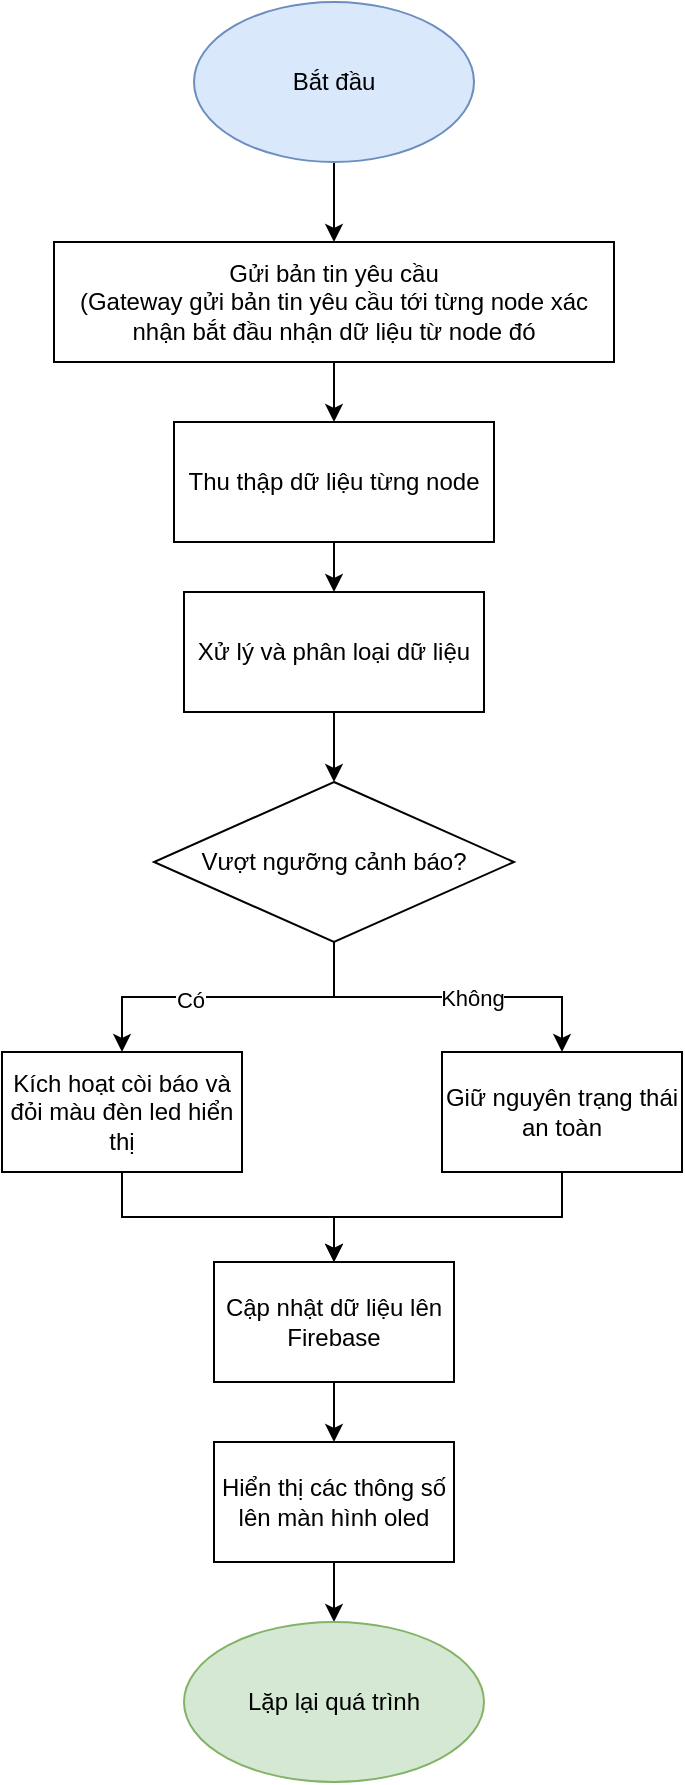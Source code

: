 <mxfile version="26.0.1">
  <diagram name="Trang-1" id="-CAOF1WwF_2kqHNmFxZV">
    <mxGraphModel dx="1042" dy="565" grid="1" gridSize="10" guides="1" tooltips="1" connect="1" arrows="1" fold="1" page="1" pageScale="1" pageWidth="827" pageHeight="1169" math="0" shadow="0">
      <root>
        <mxCell id="0" />
        <mxCell id="1" parent="0" />
        <mxCell id="ivHFTO1iDbek3n36oCr3-3" value="" style="edgeStyle=orthogonalEdgeStyle;rounded=0;orthogonalLoop=1;jettySize=auto;html=1;" edge="1" parent="1" source="ivHFTO1iDbek3n36oCr3-1" target="ivHFTO1iDbek3n36oCr3-2">
          <mxGeometry relative="1" as="geometry" />
        </mxCell>
        <mxCell id="ivHFTO1iDbek3n36oCr3-1" value="Bắt đầu" style="ellipse;whiteSpace=wrap;html=1;fillColor=#dae8fc;strokeColor=#6c8ebf;" vertex="1" parent="1">
          <mxGeometry x="340" y="260" width="140" height="80" as="geometry" />
        </mxCell>
        <mxCell id="ivHFTO1iDbek3n36oCr3-5" value="" style="edgeStyle=orthogonalEdgeStyle;rounded=0;orthogonalLoop=1;jettySize=auto;html=1;" edge="1" parent="1" source="ivHFTO1iDbek3n36oCr3-2" target="ivHFTO1iDbek3n36oCr3-4">
          <mxGeometry relative="1" as="geometry" />
        </mxCell>
        <mxCell id="ivHFTO1iDbek3n36oCr3-2" value="Gửi bản tin yêu cầu&lt;div&gt;(Gateway gửi bản tin yêu cầu tới từng node xác nhận bắt đầu nhận dữ liệu từ node đó&lt;/div&gt;" style="whiteSpace=wrap;html=1;" vertex="1" parent="1">
          <mxGeometry x="270" y="380" width="280" height="60" as="geometry" />
        </mxCell>
        <mxCell id="ivHFTO1iDbek3n36oCr3-7" value="" style="edgeStyle=orthogonalEdgeStyle;rounded=0;orthogonalLoop=1;jettySize=auto;html=1;" edge="1" parent="1" source="ivHFTO1iDbek3n36oCr3-4" target="ivHFTO1iDbek3n36oCr3-6">
          <mxGeometry relative="1" as="geometry" />
        </mxCell>
        <mxCell id="ivHFTO1iDbek3n36oCr3-4" value="Thu thập dữ liệu từng node" style="whiteSpace=wrap;html=1;" vertex="1" parent="1">
          <mxGeometry x="330" y="470" width="160" height="60" as="geometry" />
        </mxCell>
        <mxCell id="ivHFTO1iDbek3n36oCr3-9" value="" style="edgeStyle=orthogonalEdgeStyle;rounded=0;orthogonalLoop=1;jettySize=auto;html=1;" edge="1" parent="1" source="ivHFTO1iDbek3n36oCr3-6" target="ivHFTO1iDbek3n36oCr3-8">
          <mxGeometry relative="1" as="geometry" />
        </mxCell>
        <mxCell id="ivHFTO1iDbek3n36oCr3-6" value="Xử lý và phân loại dữ liệu" style="whiteSpace=wrap;html=1;" vertex="1" parent="1">
          <mxGeometry x="335" y="555" width="150" height="60" as="geometry" />
        </mxCell>
        <mxCell id="ivHFTO1iDbek3n36oCr3-11" value="" style="edgeStyle=orthogonalEdgeStyle;rounded=0;orthogonalLoop=1;jettySize=auto;html=1;" edge="1" parent="1" source="ivHFTO1iDbek3n36oCr3-8" target="ivHFTO1iDbek3n36oCr3-10">
          <mxGeometry relative="1" as="geometry" />
        </mxCell>
        <mxCell id="ivHFTO1iDbek3n36oCr3-12" value="Có" style="edgeLabel;html=1;align=center;verticalAlign=middle;resizable=0;points=[];" vertex="1" connectable="0" parent="ivHFTO1iDbek3n36oCr3-11">
          <mxGeometry x="0.058" y="1" relative="1" as="geometry">
            <mxPoint x="-15" as="offset" />
          </mxGeometry>
        </mxCell>
        <mxCell id="ivHFTO1iDbek3n36oCr3-14" value="" style="edgeStyle=orthogonalEdgeStyle;rounded=0;orthogonalLoop=1;jettySize=auto;html=1;" edge="1" parent="1" source="ivHFTO1iDbek3n36oCr3-8" target="ivHFTO1iDbek3n36oCr3-13">
          <mxGeometry relative="1" as="geometry" />
        </mxCell>
        <mxCell id="ivHFTO1iDbek3n36oCr3-15" value="Không" style="edgeLabel;html=1;align=center;verticalAlign=middle;resizable=0;points=[];" vertex="1" connectable="0" parent="ivHFTO1iDbek3n36oCr3-14">
          <mxGeometry x="-0.294" y="3" relative="1" as="geometry">
            <mxPoint x="37" y="3" as="offset" />
          </mxGeometry>
        </mxCell>
        <mxCell id="ivHFTO1iDbek3n36oCr3-8" value="Vượt ngưỡng cảnh báo?" style="rhombus;whiteSpace=wrap;html=1;" vertex="1" parent="1">
          <mxGeometry x="320" y="650" width="180" height="80" as="geometry" />
        </mxCell>
        <mxCell id="ivHFTO1iDbek3n36oCr3-17" value="" style="edgeStyle=orthogonalEdgeStyle;rounded=0;orthogonalLoop=1;jettySize=auto;html=1;" edge="1" parent="1" source="ivHFTO1iDbek3n36oCr3-10" target="ivHFTO1iDbek3n36oCr3-16">
          <mxGeometry relative="1" as="geometry" />
        </mxCell>
        <mxCell id="ivHFTO1iDbek3n36oCr3-10" value="Kích hoạt còi báo và đỏi màu đèn led hiển thị" style="whiteSpace=wrap;html=1;" vertex="1" parent="1">
          <mxGeometry x="244" y="785" width="120" height="60" as="geometry" />
        </mxCell>
        <mxCell id="ivHFTO1iDbek3n36oCr3-18" style="edgeStyle=orthogonalEdgeStyle;rounded=0;orthogonalLoop=1;jettySize=auto;html=1;entryX=0.5;entryY=0;entryDx=0;entryDy=0;" edge="1" parent="1" source="ivHFTO1iDbek3n36oCr3-13" target="ivHFTO1iDbek3n36oCr3-16">
          <mxGeometry relative="1" as="geometry" />
        </mxCell>
        <mxCell id="ivHFTO1iDbek3n36oCr3-13" value="Giữ nguyên trạng thái an toàn" style="whiteSpace=wrap;html=1;" vertex="1" parent="1">
          <mxGeometry x="464" y="785" width="120" height="60" as="geometry" />
        </mxCell>
        <mxCell id="ivHFTO1iDbek3n36oCr3-20" value="" style="edgeStyle=orthogonalEdgeStyle;rounded=0;orthogonalLoop=1;jettySize=auto;html=1;" edge="1" parent="1" source="ivHFTO1iDbek3n36oCr3-16" target="ivHFTO1iDbek3n36oCr3-19">
          <mxGeometry relative="1" as="geometry" />
        </mxCell>
        <mxCell id="ivHFTO1iDbek3n36oCr3-16" value="Cập nhật dữ liệu lên Firebase" style="whiteSpace=wrap;html=1;" vertex="1" parent="1">
          <mxGeometry x="350" y="890" width="120" height="60" as="geometry" />
        </mxCell>
        <mxCell id="ivHFTO1iDbek3n36oCr3-22" value="" style="edgeStyle=orthogonalEdgeStyle;rounded=0;orthogonalLoop=1;jettySize=auto;html=1;" edge="1" parent="1" source="ivHFTO1iDbek3n36oCr3-19" target="ivHFTO1iDbek3n36oCr3-21">
          <mxGeometry relative="1" as="geometry" />
        </mxCell>
        <mxCell id="ivHFTO1iDbek3n36oCr3-19" value="Hiển thị các thông số lên màn hình oled" style="whiteSpace=wrap;html=1;" vertex="1" parent="1">
          <mxGeometry x="350" y="980" width="120" height="60" as="geometry" />
        </mxCell>
        <mxCell id="ivHFTO1iDbek3n36oCr3-21" value="Lặp lại quá trình" style="ellipse;whiteSpace=wrap;html=1;fillColor=#d5e8d4;strokeColor=#82b366;" vertex="1" parent="1">
          <mxGeometry x="335" y="1070" width="150" height="80" as="geometry" />
        </mxCell>
      </root>
    </mxGraphModel>
  </diagram>
</mxfile>
